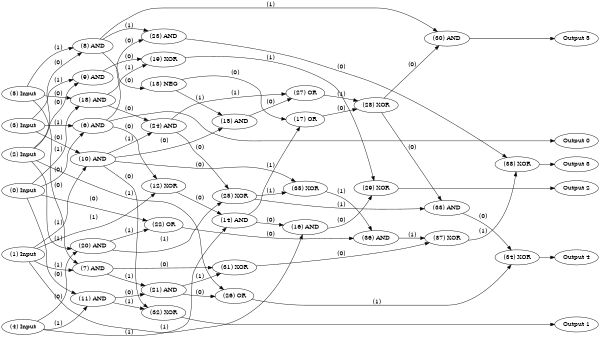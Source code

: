 digraph NeuralNetwork {
rankdir=LR;
size="4,3";
center = true;
node0 [label="(0) Input", color=black, labelfontcolor=black, fontcolor=black];
node1 [label="(1) Input", color=black, labelfontcolor=black, fontcolor=black];
node2 [label="(2) Input", color=black, labelfontcolor=black, fontcolor=black];
node3 [label="(3) Input", color=black, labelfontcolor=black, fontcolor=black];
node4 [label="(4) Input", color=black, labelfontcolor=black, fontcolor=black];
node5 [label="(5) Input", color=black, labelfontcolor=black, fontcolor=black];
node6 [label="(6) AND", color=black, labelfontcolor=black, fontcolor=black];
node0 -> node6 [label=" (0)", labelfontcolor=black, fontcolor=black, bold=true, color=black];
node3 -> node6 [label=" (1)", labelfontcolor=black, fontcolor=black, bold=true, color=black];
node7 [label="(7) AND", color=black, labelfontcolor=black, fontcolor=black];
node5 -> node7 [label=" (0)", labelfontcolor=black, fontcolor=black, bold=true, color=black];
node1 -> node7 [label=" (1)", labelfontcolor=black, fontcolor=black, bold=true, color=black];
node8 [label="(8) AND", color=black, labelfontcolor=black, fontcolor=black];
node2 -> node8 [label=" (0)", labelfontcolor=black, fontcolor=black, bold=true, color=black];
node5 -> node8 [label=" (1)", labelfontcolor=black, fontcolor=black, bold=true, color=black];
node9 [label="(9) AND", color=black, labelfontcolor=black, fontcolor=black];
node2 -> node9 [label=" (0)", labelfontcolor=black, fontcolor=black, bold=true, color=black];
node3 -> node9 [label=" (1)", labelfontcolor=black, fontcolor=black, bold=true, color=black];
node10 [label="(10) AND", color=black, labelfontcolor=black, fontcolor=black];
node3 -> node10 [label=" (0)", labelfontcolor=black, fontcolor=black, bold=true, color=black];
node1 -> node10 [label=" (1)", labelfontcolor=black, fontcolor=black, bold=true, color=black];
node11 [label="(11) AND", color=black, labelfontcolor=black, fontcolor=black];
node0 -> node11 [label=" (0)", labelfontcolor=black, fontcolor=black, bold=true, color=black];
node4 -> node11 [label=" (1)", labelfontcolor=black, fontcolor=black, bold=true, color=black];
node12 [label="(12) XOR", color=black, labelfontcolor=black, fontcolor=black];
node6 -> node12 [label=" (0)", labelfontcolor=black, fontcolor=black, bold=true, color=black];
node1 -> node12 [label=" (1)", labelfontcolor=black, fontcolor=black, bold=true, color=black];
node13 [label="(13) NEG", color=black, labelfontcolor=black, fontcolor=black];
node8 -> node13 [label=" (0)", labelfontcolor=black, fontcolor=black, bold=true, color=black];
node14 [label="(14) AND", color=black, labelfontcolor=black, fontcolor=black];
node12 -> node14 [label=" (0)", labelfontcolor=black, fontcolor=black, bold=true, color=black];
node4 -> node14 [label=" (1)", labelfontcolor=black, fontcolor=black, bold=true, color=black];
node15 [label="(15) AND", color=black, labelfontcolor=black, fontcolor=black];
node10 -> node15 [label=" (0)", labelfontcolor=black, fontcolor=black, bold=true, color=black];
node13 -> node15 [label=" (1)", labelfontcolor=black, fontcolor=black, bold=true, color=black];
node16 [label="(16) AND", color=black, labelfontcolor=black, fontcolor=black];
node14 -> node16 [label=" (0)", labelfontcolor=black, fontcolor=black, bold=true, color=black];
node1 -> node16 [label=" (1)", labelfontcolor=black, fontcolor=black, bold=true, color=black];
node17 [label="(17) OR", color=black, labelfontcolor=black, fontcolor=black];
node13 -> node17 [label=" (0)", labelfontcolor=black, fontcolor=black, bold=true, color=black];
node14 -> node17 [label=" (1)", labelfontcolor=black, fontcolor=black, bold=true, color=black];
node18 [label="(18) AND", color=black, labelfontcolor=black, fontcolor=black];
node5 -> node18 [label=" (0)", labelfontcolor=black, fontcolor=black, bold=true, color=black];
node0 -> node18 [label=" (1)", labelfontcolor=black, fontcolor=black, bold=true, color=black];
node19 [label="(19) XOR", color=black, labelfontcolor=black, fontcolor=black];
node9 -> node19 [label=" (0)", labelfontcolor=black, fontcolor=black, bold=true, color=black];
node18 -> node19 [label=" (1)", labelfontcolor=black, fontcolor=black, bold=true, color=black];
node20 [label="(20) AND", color=black, labelfontcolor=black, fontcolor=black];
node4 -> node20 [label=" (0)", labelfontcolor=black, fontcolor=black, bold=true, color=black];
node2 -> node20 [label=" (1)", labelfontcolor=black, fontcolor=black, bold=true, color=black];
node21 [label="(21) AND", color=black, labelfontcolor=black, fontcolor=black];
node11 -> node21 [label=" (0)", labelfontcolor=black, fontcolor=black, bold=true, color=black];
node7 -> node21 [label=" (1)", labelfontcolor=black, fontcolor=black, bold=true, color=black];
node22 [label="(22) OR", color=black, labelfontcolor=black, fontcolor=black];
node0 -> node22 [label=" (0)", labelfontcolor=black, fontcolor=black, bold=true, color=black];
node20 -> node22 [label=" (1)", labelfontcolor=black, fontcolor=black, bold=true, color=black];
node23 [label="(23) AND", color=black, labelfontcolor=black, fontcolor=black];
node6 -> node23 [label=" (0)", labelfontcolor=black, fontcolor=black, bold=true, color=black];
node8 -> node23 [label=" (1)", labelfontcolor=black, fontcolor=black, bold=true, color=black];
node24 [label="(24) AND", color=black, labelfontcolor=black, fontcolor=black];
node18 -> node24 [label=" (0)", labelfontcolor=black, fontcolor=black, bold=true, color=black];
node10 -> node24 [label=" (1)", labelfontcolor=black, fontcolor=black, bold=true, color=black];
node25 [label="(25) XOR", color=black, labelfontcolor=black, fontcolor=black];
node24 -> node25 [label=" (0)", labelfontcolor=black, fontcolor=black, bold=true, color=black];
node20 -> node25 [label=" (1)", labelfontcolor=black, fontcolor=black, bold=true, color=black];
node26 [label="(26) OR", color=black, labelfontcolor=black, fontcolor=black];
node21 -> node26 [label=" (0)", labelfontcolor=black, fontcolor=black, bold=true, color=black];
node2 -> node26 [label=" (1)", labelfontcolor=black, fontcolor=black, bold=true, color=black];
node27 [label="(27) OR", color=black, labelfontcolor=black, fontcolor=black];
node15 -> node27 [label=" (0)", labelfontcolor=black, fontcolor=black, bold=true, color=black];
node24 -> node27 [label=" (1)", labelfontcolor=black, fontcolor=black, bold=true, color=black];
node28 [label="(28) XOR", color=black, labelfontcolor=black, fontcolor=black];
node17 -> node28 [label=" (0)", labelfontcolor=black, fontcolor=black, bold=true, color=black];
node27 -> node28 [label=" (1)", labelfontcolor=black, fontcolor=black, bold=true, color=black];
node29 [label="(29) XOR", color=black, labelfontcolor=black, fontcolor=black];
node16 -> node29 [label=" (0)", labelfontcolor=black, fontcolor=black, bold=true, color=black];
node19 -> node29 [label=" (1)", labelfontcolor=black, fontcolor=black, bold=true, color=black];
node30 [label="(30) AND", color=black, labelfontcolor=black, fontcolor=black];
node28 -> node30 [label=" (0)", labelfontcolor=black, fontcolor=black, bold=true, color=black];
node8 -> node30 [label=" (1)", labelfontcolor=black, fontcolor=black, bold=true, color=black];
node31 [label="(31) XOR", color=black, labelfontcolor=black, fontcolor=black];
node7 -> node31 [label=" (0)", labelfontcolor=black, fontcolor=black, bold=true, color=black];
node21 -> node31 [label=" (1)", labelfontcolor=black, fontcolor=black, bold=true, color=black];
node32 [label="(32) XOR", color=black, labelfontcolor=black, fontcolor=black];
node10 -> node32 [label=" (0)", labelfontcolor=black, fontcolor=black, bold=true, color=black];
node11 -> node32 [label=" (1)", labelfontcolor=black, fontcolor=black, bold=true, color=black];
node33 [label="(33) AND", color=black, labelfontcolor=black, fontcolor=black];
node28 -> node33 [label=" (0)", labelfontcolor=black, fontcolor=black, bold=true, color=black];
node25 -> node33 [label=" (1)", labelfontcolor=black, fontcolor=black, bold=true, color=black];
node34 [label="(34) XOR", color=black, labelfontcolor=black, fontcolor=black];
node33 -> node34 [label=" (0)", labelfontcolor=black, fontcolor=black, bold=true, color=black];
node26 -> node34 [label=" (1)", labelfontcolor=black, fontcolor=black, bold=true, color=black];
node35 [label="(35) XOR", color=black, labelfontcolor=black, fontcolor=black];
node10 -> node35 [label=" (0)", labelfontcolor=black, fontcolor=black, bold=true, color=black];
node25 -> node35 [label=" (1)", labelfontcolor=black, fontcolor=black, bold=true, color=black];
node36 [label="(36) AND", color=black, labelfontcolor=black, fontcolor=black];
node22 -> node36 [label=" (0)", labelfontcolor=black, fontcolor=black, bold=true, color=black];
node35 -> node36 [label=" (1)", labelfontcolor=black, fontcolor=black, bold=true, color=black];
node37 [label="(37) XOR", color=black, labelfontcolor=black, fontcolor=black];
node31 -> node37 [label=" (0)", labelfontcolor=black, fontcolor=black, bold=true, color=black];
node36 -> node37 [label=" (1)", labelfontcolor=black, fontcolor=black, bold=true, color=black];
node38 [label="(38) XOR", color=black, labelfontcolor=black, fontcolor=black];
node23 -> node38 [label=" (0)", labelfontcolor=black, fontcolor=black, bold=true, color=black];
node37 -> node38 [label=" (1)", labelfontcolor=black, fontcolor=black, bold=true, color=black];
node39 [label="Output 0", color=black, labelfontcolor=black, fontcolor=black];
node6 -> node39 [labelfontcolor=black, fontcolor=black, bold=true, color=black];
node40 [label="Output 1", color=black, labelfontcolor=black, fontcolor=black];
node32 -> node40 [labelfontcolor=black, fontcolor=black, bold=true, color=black];
node41 [label="Output 2", color=black, labelfontcolor=black, fontcolor=black];
node29 -> node41 [labelfontcolor=black, fontcolor=black, bold=true, color=black];
node42 [label="Output 3", color=black, labelfontcolor=black, fontcolor=black];
node38 -> node42 [labelfontcolor=black, fontcolor=black, bold=true, color=black];
node43 [label="Output 4", color=black, labelfontcolor=black, fontcolor=black];
node34 -> node43 [labelfontcolor=black, fontcolor=black, bold=true, color=black];
node44 [label="Output 5", color=black, labelfontcolor=black, fontcolor=black];
node30 -> node44 [labelfontcolor=black, fontcolor=black, bold=true, color=black];
{ rank = source; "node0"; "node1"; "node2"; "node3"; "node4"; "node5"; }
{ rank = max;"node39";"node40";"node41";"node42";"node43";"node44"; }
}
